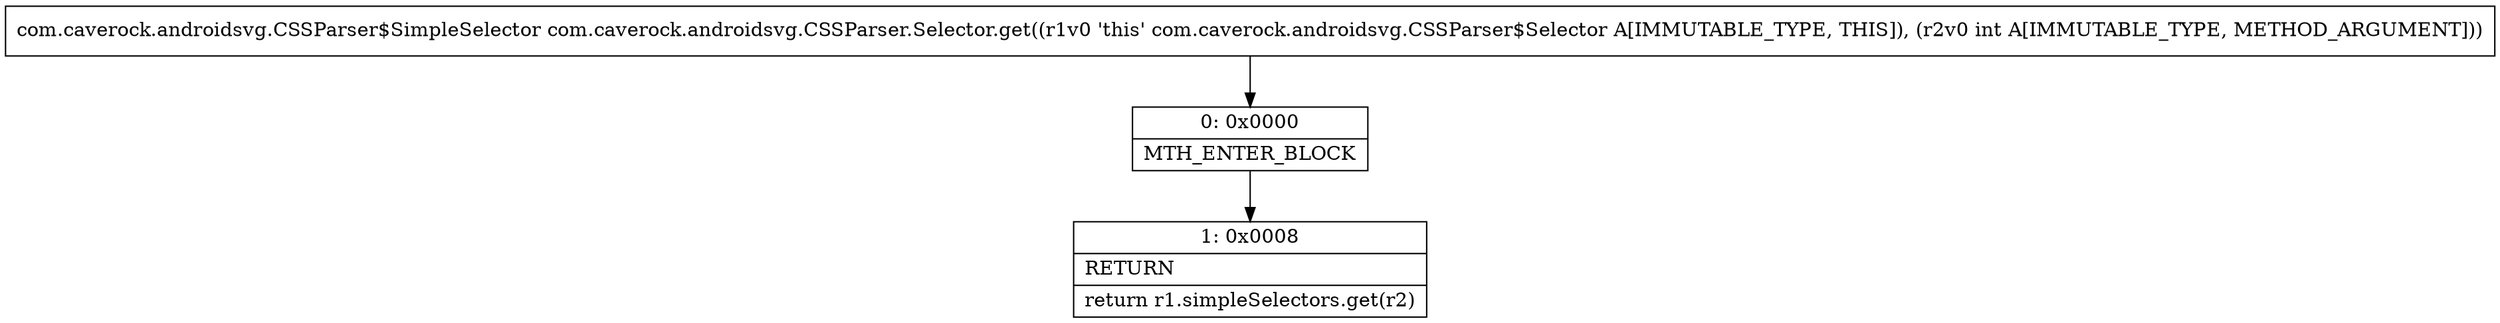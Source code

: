 digraph "CFG forcom.caverock.androidsvg.CSSParser.Selector.get(I)Lcom\/caverock\/androidsvg\/CSSParser$SimpleSelector;" {
Node_0 [shape=record,label="{0\:\ 0x0000|MTH_ENTER_BLOCK\l}"];
Node_1 [shape=record,label="{1\:\ 0x0008|RETURN\l|return r1.simpleSelectors.get(r2)\l}"];
MethodNode[shape=record,label="{com.caverock.androidsvg.CSSParser$SimpleSelector com.caverock.androidsvg.CSSParser.Selector.get((r1v0 'this' com.caverock.androidsvg.CSSParser$Selector A[IMMUTABLE_TYPE, THIS]), (r2v0 int A[IMMUTABLE_TYPE, METHOD_ARGUMENT])) }"];
MethodNode -> Node_0;
Node_0 -> Node_1;
}

